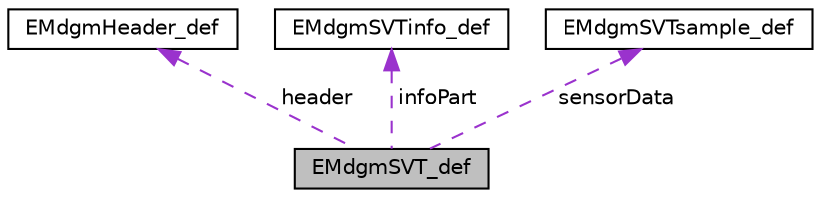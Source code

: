 digraph "EMdgmSVT_def"
{
 // LATEX_PDF_SIZE
  edge [fontname="Helvetica",fontsize="10",labelfontname="Helvetica",labelfontsize="10"];
  node [fontname="Helvetica",fontsize="10",shape=record];
  Node1 [label="EMdgmSVT_def",height=0.2,width=0.4,color="black", fillcolor="grey75", style="filled", fontcolor="black",tooltip="#SVT - Sound Velocity at Transducer. Data for sound velocity and temperature are measured directely o..."];
  Node2 -> Node1 [dir="back",color="darkorchid3",fontsize="10",style="dashed",label=" header" ,fontname="Helvetica"];
  Node2 [label="EMdgmHeader_def",height=0.2,width=0.4,color="black", fillcolor="white", style="filled",URL="$structEMdgmHeader__def.html",tooltip="Definition of general datagram header."];
  Node3 -> Node1 [dir="back",color="darkorchid3",fontsize="10",style="dashed",label=" infoPart" ,fontname="Helvetica"];
  Node3 [label="EMdgmSVTinfo_def",height=0.2,width=0.4,color="black", fillcolor="white", style="filled",URL="$structEMdgmSVTinfo__def.html",tooltip="Part of Sound Velocity at Transducer datagram."];
  Node4 -> Node1 [dir="back",color="darkorchid3",fontsize="10",style="dashed",label=" sensorData" ,fontname="Helvetica"];
  Node4 [label="EMdgmSVTsample_def",height=0.2,width=0.4,color="black", fillcolor="white", style="filled",URL="$structEMdgmSVTsample__def.html",tooltip="#SVT - Sound Velocity at Transducer. Data sample."];
}
